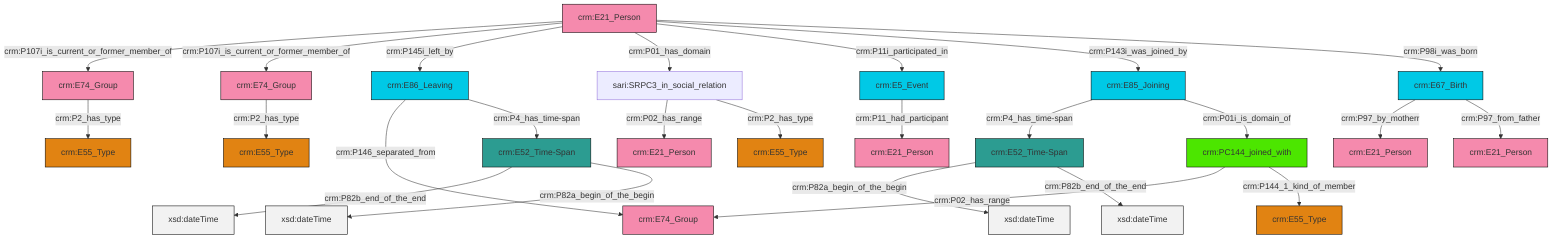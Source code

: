 graph TD
classDef Literal fill:#f2f2f2,stroke:#000000;
classDef CRM_Entity fill:#FFFFFF,stroke:#000000;
classDef Temporal_Entity fill:#00C9E6, stroke:#000000;
classDef Type fill:#E18312, stroke:#000000;
classDef Time-Span fill:#2C9C91, stroke:#000000;
classDef Appellation fill:#FFEB7F, stroke:#000000;
classDef Place fill:#008836, stroke:#000000;
classDef Persistent_Item fill:#B266B2, stroke:#000000;
classDef Conceptual_Object fill:#FFD700, stroke:#000000;
classDef Physical_Thing fill:#D2B48C, stroke:#000000;
classDef Actor fill:#f58aad, stroke:#000000;
classDef PC_Classes fill:#4ce600, stroke:#000000;
classDef Multi fill:#cccccc,stroke:#000000;

0["crm:E67_Birth"]:::Temporal_Entity -->|crm:P97_by_motherr| 1["crm:E21_Person"]:::Actor
2["crm:E21_Person"]:::Actor -->|crm:P107i_is_current_or_former_member_of| 3["crm:E74_Group"]:::Actor
4["crm:E52_Time-Span"]:::Time-Span -->|crm:P82b_end_of_the_end| 5[xsd:dateTime]:::Literal
16["crm:E52_Time-Span"]:::Time-Span -->|crm:P82a_begin_of_the_begin| 17[xsd:dateTime]:::Literal
3["crm:E74_Group"]:::Actor -->|crm:P2_has_type| 14["crm:E55_Type"]:::Type
2["crm:E21_Person"]:::Actor -->|crm:P107i_is_current_or_former_member_of| 21["crm:E74_Group"]:::Actor
22["sari:SRPC3_in_social_relation"]:::Default -->|crm:P02_has_range| 23["crm:E21_Person"]:::Actor
19["crm:E5_Event"]:::Temporal_Entity -->|crm:P11_had_participant| 31["crm:E21_Person"]:::Actor
12["crm:E86_Leaving"]:::Temporal_Entity -->|crm:P146_separated_from| 10["crm:E74_Group"]:::Actor
2["crm:E21_Person"]:::Actor -->|crm:P145i_left_by| 12["crm:E86_Leaving"]:::Temporal_Entity
4["crm:E52_Time-Span"]:::Time-Span -->|crm:P82a_begin_of_the_begin| 33[xsd:dateTime]:::Literal
8["crm:PC144_joined_with"]:::PC_Classes -->|crm:P02_has_range| 10["crm:E74_Group"]:::Actor
8["crm:PC144_joined_with"]:::PC_Classes -->|crm:P144_1_kind_of_member| 6["crm:E55_Type"]:::Type
2["crm:E21_Person"]:::Actor -->|crm:P01_has_domain| 22["sari:SRPC3_in_social_relation"]:::Default
2["crm:E21_Person"]:::Actor -->|crm:P11i_participated_in| 19["crm:E5_Event"]:::Temporal_Entity
2["crm:E21_Person"]:::Actor -->|crm:P143i_was_joined_by| 24["crm:E85_Joining"]:::Temporal_Entity
12["crm:E86_Leaving"]:::Temporal_Entity -->|crm:P4_has_time-span| 4["crm:E52_Time-Span"]:::Time-Span
16["crm:E52_Time-Span"]:::Time-Span -->|crm:P82b_end_of_the_end| 42[xsd:dateTime]:::Literal
24["crm:E85_Joining"]:::Temporal_Entity -->|crm:P4_has_time-span| 16["crm:E52_Time-Span"]:::Time-Span
24["crm:E85_Joining"]:::Temporal_Entity -->|crm:P01i_is_domain_of| 8["crm:PC144_joined_with"]:::PC_Classes
22["sari:SRPC3_in_social_relation"]:::Default -->|crm:P2_has_type| 34["crm:E55_Type"]:::Type
0["crm:E67_Birth"]:::Temporal_Entity -->|crm:P97_from_father| 36["crm:E21_Person"]:::Actor
21["crm:E74_Group"]:::Actor -->|crm:P2_has_type| 28["crm:E55_Type"]:::Type
2["crm:E21_Person"]:::Actor -->|crm:P98i_was_born| 0["crm:E67_Birth"]:::Temporal_Entity